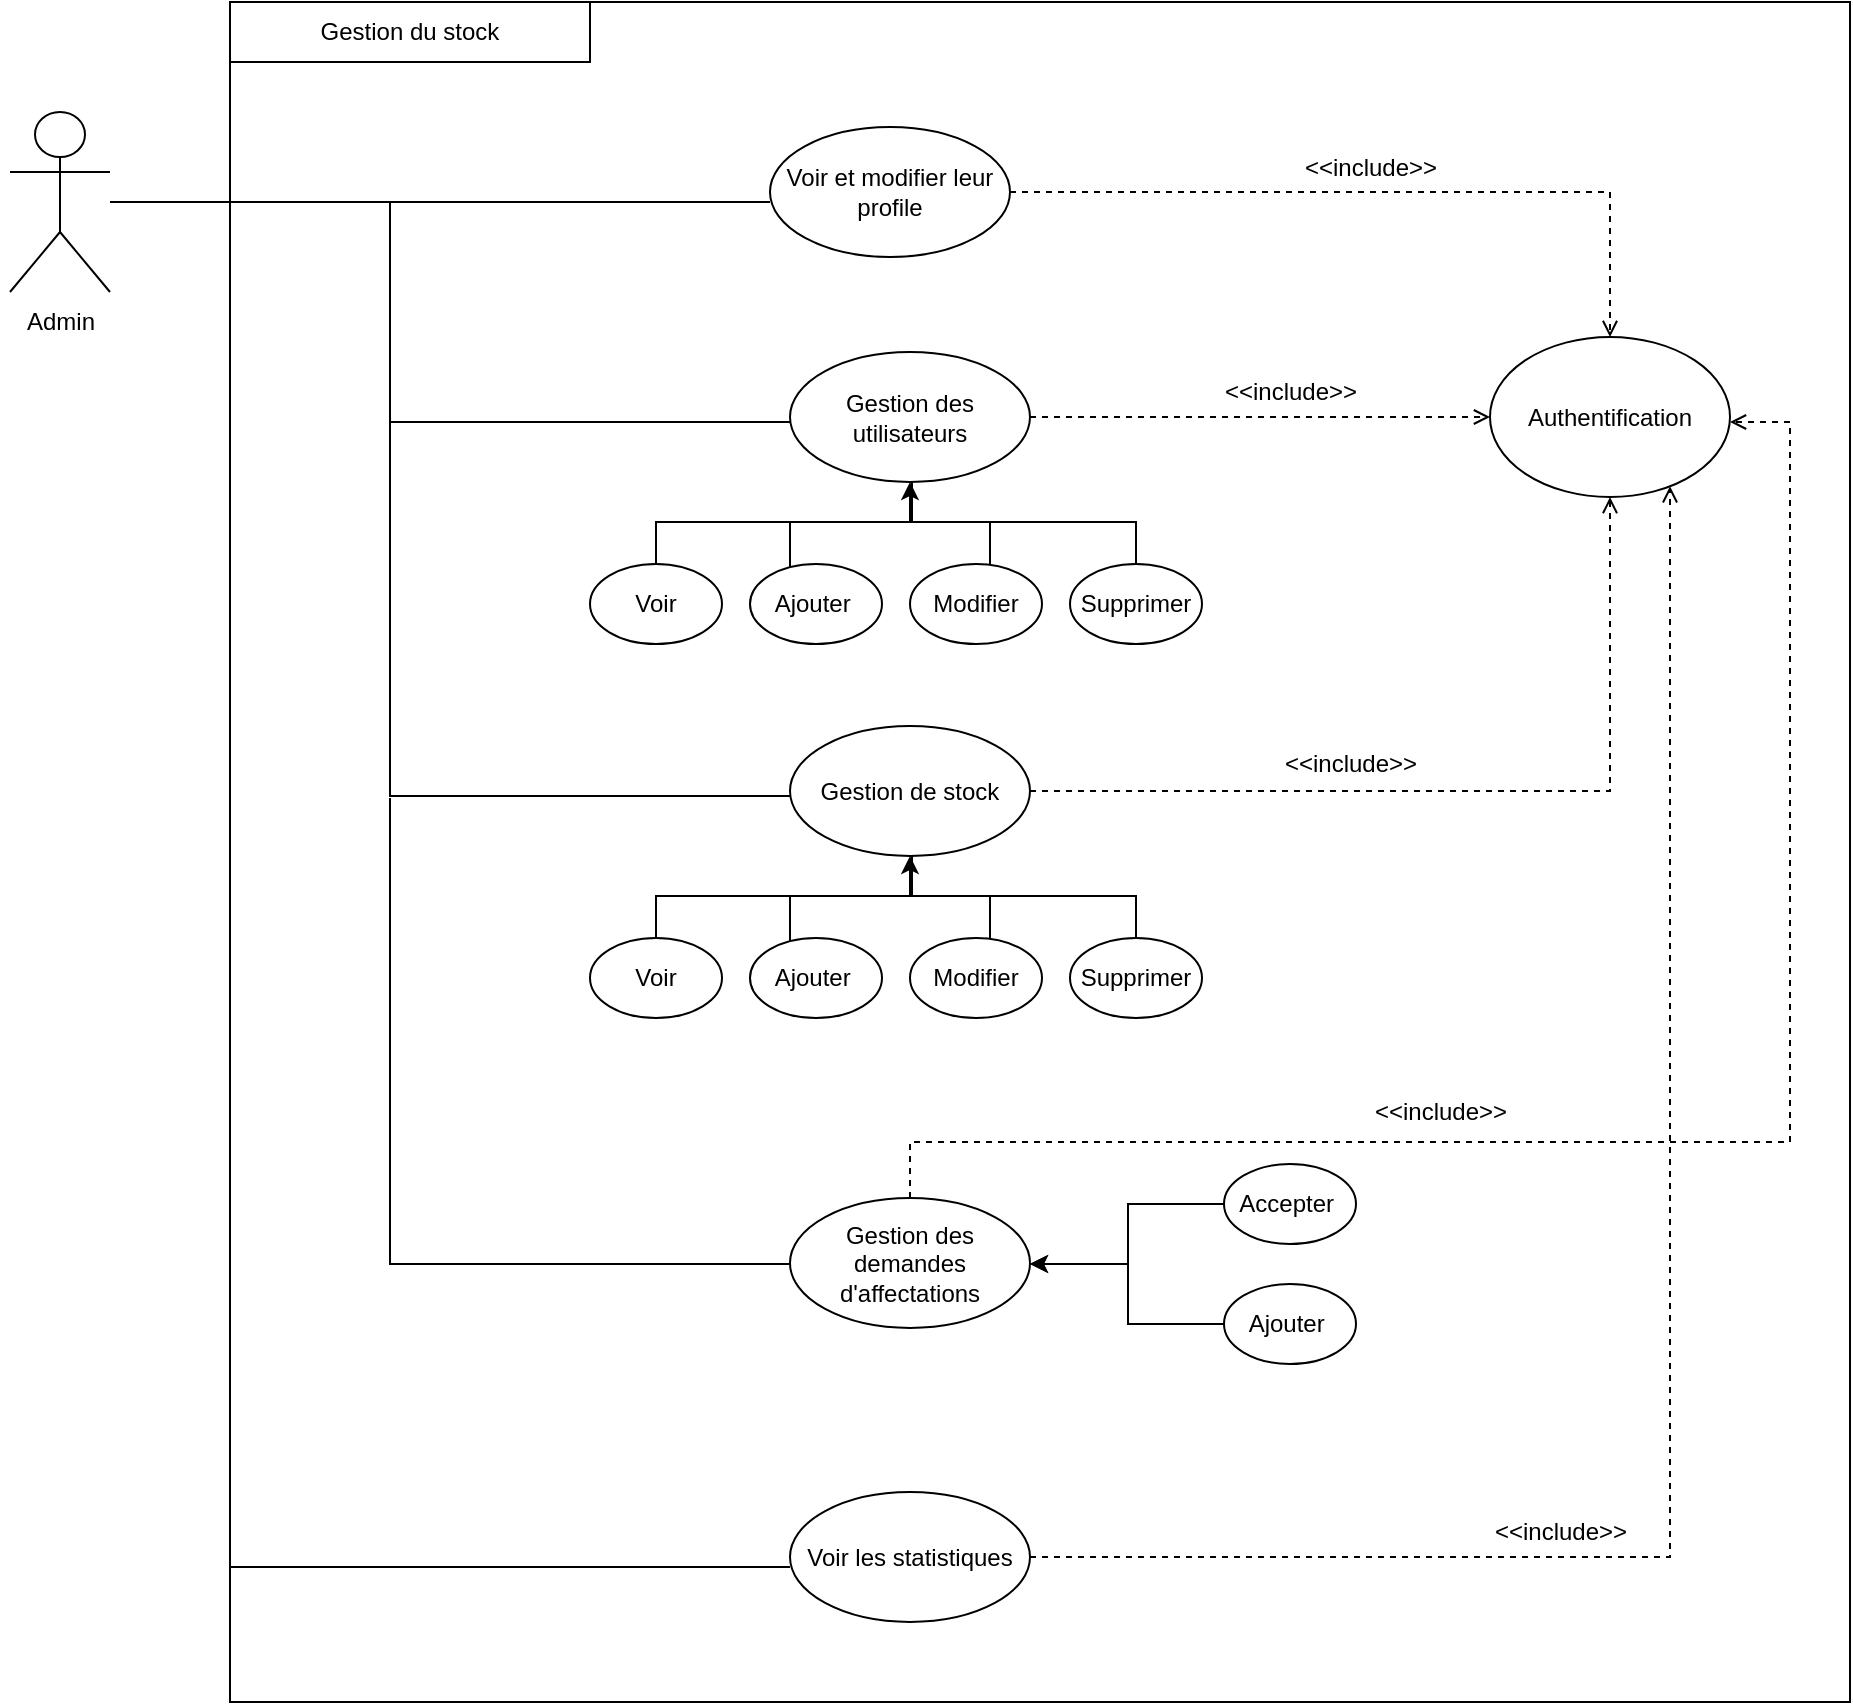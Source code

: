 <mxfile version="20.8.16" type="device"><diagram name="Page-1" id="Vf9_vrIpa7qaZsOBXVjF"><mxGraphModel dx="1380" dy="645" grid="1" gridSize="10" guides="1" tooltips="1" connect="1" arrows="1" fold="1" page="1" pageScale="1" pageWidth="827" pageHeight="1169" math="0" shadow="0"><root><mxCell id="0"/><mxCell id="1" parent="0"/><mxCell id="Tac1BlyIh8F7AcOJ1vz7-37" style="edgeStyle=orthogonalEdgeStyle;rounded=0;orthogonalLoop=1;jettySize=auto;html=1;" parent="1" source="Tac1BlyIh8F7AcOJ1vz7-4" edge="1"><mxGeometry relative="1" as="geometry"><Array as="points"><mxPoint x="245" y="250"/><mxPoint x="245" y="300"/></Array><mxPoint x="410" y="300" as="targetPoint"/></mxGeometry></mxCell><mxCell id="Tac1BlyIh8F7AcOJ1vz7-4" value="" style="shape=umlActor;verticalLabelPosition=bottom;verticalAlign=top;html=1;" parent="1" vertex="1"><mxGeometry x="30" y="205" width="50" height="90" as="geometry"/></mxCell><mxCell id="Tac1BlyIh8F7AcOJ1vz7-13" value="Admin" style="text;html=1;align=center;verticalAlign=middle;resizable=0;points=[];autosize=1;strokeColor=none;fillColor=none;" parent="1" vertex="1"><mxGeometry x="25" y="295" width="60" height="30" as="geometry"/></mxCell><mxCell id="Tac1BlyIh8F7AcOJ1vz7-14" value="" style="rounded=0;whiteSpace=wrap;html=1;" parent="1" vertex="1"><mxGeometry x="140" y="150" width="810" height="850" as="geometry"/></mxCell><mxCell id="Tac1BlyIh8F7AcOJ1vz7-15" value="Gestion du stock" style="rounded=0;whiteSpace=wrap;html=1;" parent="1" vertex="1"><mxGeometry x="140" y="150" width="180" height="30" as="geometry"/></mxCell><mxCell id="Tac1BlyIh8F7AcOJ1vz7-24" value="Authentification" style="ellipse;whiteSpace=wrap;html=1;" parent="1" vertex="1"><mxGeometry x="770" y="317.5" width="120" height="80" as="geometry"/></mxCell><mxCell id="Tac1BlyIh8F7AcOJ1vz7-38" style="rounded=0;orthogonalLoop=1;jettySize=auto;html=1;endArrow=none;endFill=0;" parent="1" edge="1"><mxGeometry relative="1" as="geometry"><mxPoint x="130" y="250" as="targetPoint"/><mxPoint x="410" y="250" as="sourcePoint"/></mxGeometry></mxCell><mxCell id="fbJliasXUYRfLEAVH-bt-9" style="edgeStyle=orthogonalEdgeStyle;rounded=0;orthogonalLoop=1;jettySize=auto;html=1;endArrow=open;endFill=0;dashed=1;" parent="1" source="Tac1BlyIh8F7AcOJ1vz7-36" target="Tac1BlyIh8F7AcOJ1vz7-24" edge="1"><mxGeometry relative="1" as="geometry"><Array as="points"><mxPoint x="830" y="245"/></Array></mxGeometry></mxCell><mxCell id="Tac1BlyIh8F7AcOJ1vz7-36" value="Voir et modifier leur profile" style="ellipse;whiteSpace=wrap;html=1;" parent="1" vertex="1"><mxGeometry x="410" y="212.5" width="120" height="65" as="geometry"/></mxCell><mxCell id="fbJliasXUYRfLEAVH-bt-3" style="edgeStyle=orthogonalEdgeStyle;rounded=0;orthogonalLoop=1;jettySize=auto;html=1;endArrow=none;endFill=0;" parent="1" edge="1"><mxGeometry relative="1" as="geometry"><mxPoint x="220" y="250" as="targetPoint"/><mxPoint x="420" y="360" as="sourcePoint"/><Array as="points"><mxPoint x="414" y="360"/><mxPoint x="220" y="360"/></Array></mxGeometry></mxCell><mxCell id="fbJliasXUYRfLEAVH-bt-10" value="&amp;lt;&amp;lt;include&amp;gt;&amp;gt;" style="text;html=1;align=center;verticalAlign=middle;resizable=0;points=[];autosize=1;strokeColor=none;fillColor=none;" parent="1" vertex="1"><mxGeometry x="665" y="218" width="90" height="30" as="geometry"/></mxCell><mxCell id="EWWxT-Iu7-5br_9u1XaG-26" style="rounded=0;orthogonalLoop=1;jettySize=auto;html=1;dashed=1;endArrow=open;endFill=0;" parent="1" source="EWWxT-Iu7-5br_9u1XaG-1" target="Tac1BlyIh8F7AcOJ1vz7-24" edge="1"><mxGeometry relative="1" as="geometry"/></mxCell><mxCell id="EWWxT-Iu7-5br_9u1XaG-1" value="Gestion des utilisateurs" style="ellipse;whiteSpace=wrap;html=1;" parent="1" vertex="1"><mxGeometry x="420" y="325" width="120" height="65" as="geometry"/></mxCell><mxCell id="EWWxT-Iu7-5br_9u1XaG-11" style="edgeStyle=orthogonalEdgeStyle;rounded=0;orthogonalLoop=1;jettySize=auto;html=1;endArrow=none;endFill=0;" parent="1" source="EWWxT-Iu7-5br_9u1XaG-2" edge="1"><mxGeometry relative="1" as="geometry"><mxPoint x="480" y="400" as="targetPoint"/><Array as="points"><mxPoint x="420" y="410"/><mxPoint x="481" y="410"/></Array></mxGeometry></mxCell><mxCell id="EWWxT-Iu7-5br_9u1XaG-2" value="Ajouter&amp;nbsp;" style="ellipse;whiteSpace=wrap;html=1;" parent="1" vertex="1"><mxGeometry x="400" y="431" width="66" height="40" as="geometry"/></mxCell><mxCell id="EWWxT-Iu7-5br_9u1XaG-10" style="edgeStyle=orthogonalEdgeStyle;rounded=0;orthogonalLoop=1;jettySize=auto;html=1;" parent="1" source="EWWxT-Iu7-5br_9u1XaG-3" target="EWWxT-Iu7-5br_9u1XaG-1" edge="1"><mxGeometry relative="1" as="geometry"><Array as="points"><mxPoint x="353" y="410"/><mxPoint x="480" y="410"/></Array></mxGeometry></mxCell><mxCell id="EWWxT-Iu7-5br_9u1XaG-3" value="Voir" style="ellipse;whiteSpace=wrap;html=1;" parent="1" vertex="1"><mxGeometry x="320" y="431" width="66" height="40" as="geometry"/></mxCell><mxCell id="EWWxT-Iu7-5br_9u1XaG-13" style="edgeStyle=orthogonalEdgeStyle;rounded=0;orthogonalLoop=1;jettySize=auto;html=1;endArrow=none;endFill=0;" parent="1" source="EWWxT-Iu7-5br_9u1XaG-4" edge="1"><mxGeometry relative="1" as="geometry"><mxPoint x="480" y="390" as="targetPoint"/><Array as="points"><mxPoint x="593" y="410"/><mxPoint x="481" y="410"/></Array></mxGeometry></mxCell><mxCell id="EWWxT-Iu7-5br_9u1XaG-4" value="Supprimer" style="ellipse;whiteSpace=wrap;html=1;" parent="1" vertex="1"><mxGeometry x="560" y="431" width="66" height="40" as="geometry"/></mxCell><mxCell id="EWWxT-Iu7-5br_9u1XaG-12" style="edgeStyle=orthogonalEdgeStyle;rounded=0;orthogonalLoop=1;jettySize=auto;html=1;endArrow=none;endFill=0;" parent="1" source="EWWxT-Iu7-5br_9u1XaG-6" edge="1"><mxGeometry relative="1" as="geometry"><mxPoint x="480" y="400" as="targetPoint"/><Array as="points"><mxPoint x="520" y="410"/><mxPoint x="481" y="410"/></Array></mxGeometry></mxCell><mxCell id="EWWxT-Iu7-5br_9u1XaG-6" value="Modifier" style="ellipse;whiteSpace=wrap;html=1;" parent="1" vertex="1"><mxGeometry x="480" y="431" width="66" height="40" as="geometry"/></mxCell><mxCell id="EWWxT-Iu7-5br_9u1XaG-16" style="edgeStyle=orthogonalEdgeStyle;rounded=0;orthogonalLoop=1;jettySize=auto;html=1;endArrow=none;endFill=0;" parent="1" edge="1"><mxGeometry relative="1" as="geometry"><mxPoint x="220" y="350" as="targetPoint"/><mxPoint x="420" y="547" as="sourcePoint"/><Array as="points"><mxPoint x="220" y="547"/></Array></mxGeometry></mxCell><mxCell id="EWWxT-Iu7-5br_9u1XaG-27" style="edgeStyle=orthogonalEdgeStyle;rounded=0;orthogonalLoop=1;jettySize=auto;html=1;dashed=1;endArrow=open;endFill=0;" parent="1" source="EWWxT-Iu7-5br_9u1XaG-17" target="Tac1BlyIh8F7AcOJ1vz7-24" edge="1"><mxGeometry relative="1" as="geometry"/></mxCell><mxCell id="EWWxT-Iu7-5br_9u1XaG-17" value="Gestion de stock" style="ellipse;whiteSpace=wrap;html=1;" parent="1" vertex="1"><mxGeometry x="420" y="512" width="120" height="65" as="geometry"/></mxCell><mxCell id="EWWxT-Iu7-5br_9u1XaG-18" style="edgeStyle=orthogonalEdgeStyle;rounded=0;orthogonalLoop=1;jettySize=auto;html=1;endArrow=none;endFill=0;" parent="1" source="EWWxT-Iu7-5br_9u1XaG-19" edge="1"><mxGeometry relative="1" as="geometry"><mxPoint x="480" y="587" as="targetPoint"/><Array as="points"><mxPoint x="420" y="597"/><mxPoint x="481" y="597"/></Array></mxGeometry></mxCell><mxCell id="EWWxT-Iu7-5br_9u1XaG-19" value="Ajouter&amp;nbsp;" style="ellipse;whiteSpace=wrap;html=1;" parent="1" vertex="1"><mxGeometry x="400" y="618" width="66" height="40" as="geometry"/></mxCell><mxCell id="EWWxT-Iu7-5br_9u1XaG-20" style="edgeStyle=orthogonalEdgeStyle;rounded=0;orthogonalLoop=1;jettySize=auto;html=1;" parent="1" source="EWWxT-Iu7-5br_9u1XaG-21" target="EWWxT-Iu7-5br_9u1XaG-17" edge="1"><mxGeometry relative="1" as="geometry"><Array as="points"><mxPoint x="353" y="597"/><mxPoint x="480" y="597"/></Array></mxGeometry></mxCell><mxCell id="EWWxT-Iu7-5br_9u1XaG-21" value="Voir" style="ellipse;whiteSpace=wrap;html=1;" parent="1" vertex="1"><mxGeometry x="320" y="618" width="66" height="40" as="geometry"/></mxCell><mxCell id="EWWxT-Iu7-5br_9u1XaG-22" style="edgeStyle=orthogonalEdgeStyle;rounded=0;orthogonalLoop=1;jettySize=auto;html=1;endArrow=none;endFill=0;" parent="1" source="EWWxT-Iu7-5br_9u1XaG-23" edge="1"><mxGeometry relative="1" as="geometry"><mxPoint x="480" y="577" as="targetPoint"/><Array as="points"><mxPoint x="593" y="597"/><mxPoint x="481" y="597"/></Array></mxGeometry></mxCell><mxCell id="EWWxT-Iu7-5br_9u1XaG-23" value="Supprimer" style="ellipse;whiteSpace=wrap;html=1;" parent="1" vertex="1"><mxGeometry x="560" y="618" width="66" height="40" as="geometry"/></mxCell><mxCell id="EWWxT-Iu7-5br_9u1XaG-24" style="edgeStyle=orthogonalEdgeStyle;rounded=0;orthogonalLoop=1;jettySize=auto;html=1;endArrow=none;endFill=0;" parent="1" source="EWWxT-Iu7-5br_9u1XaG-25" edge="1"><mxGeometry relative="1" as="geometry"><mxPoint x="480" y="587" as="targetPoint"/><Array as="points"><mxPoint x="520" y="597"/><mxPoint x="481" y="597"/></Array></mxGeometry></mxCell><mxCell id="EWWxT-Iu7-5br_9u1XaG-25" value="Modifier" style="ellipse;whiteSpace=wrap;html=1;" parent="1" vertex="1"><mxGeometry x="480" y="618" width="66" height="40" as="geometry"/></mxCell><mxCell id="EWWxT-Iu7-5br_9u1XaG-28" value="&amp;lt;&amp;lt;include&amp;gt;&amp;gt;" style="text;html=1;align=center;verticalAlign=middle;resizable=0;points=[];autosize=1;strokeColor=none;fillColor=none;" parent="1" vertex="1"><mxGeometry x="625" y="330" width="90" height="30" as="geometry"/></mxCell><mxCell id="EWWxT-Iu7-5br_9u1XaG-29" value="&amp;lt;&amp;lt;include&amp;gt;&amp;gt;" style="text;html=1;align=center;verticalAlign=middle;resizable=0;points=[];autosize=1;strokeColor=none;fillColor=none;" parent="1" vertex="1"><mxGeometry x="655" y="516" width="90" height="30" as="geometry"/></mxCell><mxCell id="EWWxT-Iu7-5br_9u1XaG-31" style="edgeStyle=orthogonalEdgeStyle;rounded=0;orthogonalLoop=1;jettySize=auto;html=1;endArrow=none;endFill=0;" parent="1" edge="1"><mxGeometry relative="1" as="geometry"><mxPoint x="220" y="548" as="targetPoint"/><mxPoint x="420" y="781" as="sourcePoint"/><Array as="points"><mxPoint x="220" y="781"/></Array></mxGeometry></mxCell><mxCell id="EWWxT-Iu7-5br_9u1XaG-46" style="edgeStyle=orthogonalEdgeStyle;rounded=0;orthogonalLoop=1;jettySize=auto;html=1;dashed=1;endArrow=open;endFill=0;" parent="1" source="EWWxT-Iu7-5br_9u1XaG-32" edge="1"><mxGeometry relative="1" as="geometry"><Array as="points"><mxPoint x="480" y="720"/><mxPoint x="920" y="720"/><mxPoint x="920" y="360"/></Array><mxPoint x="890" y="360" as="targetPoint"/></mxGeometry></mxCell><mxCell id="EWWxT-Iu7-5br_9u1XaG-32" value="Gestion des demandes d'affectations" style="ellipse;whiteSpace=wrap;html=1;" parent="1" vertex="1"><mxGeometry x="420" y="748" width="120" height="65" as="geometry"/></mxCell><mxCell id="EWWxT-Iu7-5br_9u1XaG-43" style="edgeStyle=orthogonalEdgeStyle;rounded=0;orthogonalLoop=1;jettySize=auto;html=1;" parent="1" source="EWWxT-Iu7-5br_9u1XaG-34" target="EWWxT-Iu7-5br_9u1XaG-32" edge="1"><mxGeometry relative="1" as="geometry"><Array as="points"><mxPoint x="589" y="811"/><mxPoint x="589" y="781"/></Array></mxGeometry></mxCell><mxCell id="EWWxT-Iu7-5br_9u1XaG-34" value="Ajouter&amp;nbsp;" style="ellipse;whiteSpace=wrap;html=1;" parent="1" vertex="1"><mxGeometry x="637" y="791" width="66" height="40" as="geometry"/></mxCell><mxCell id="EWWxT-Iu7-5br_9u1XaG-42" style="edgeStyle=orthogonalEdgeStyle;rounded=0;orthogonalLoop=1;jettySize=auto;html=1;exitX=0;exitY=0.5;exitDx=0;exitDy=0;" parent="1" source="EWWxT-Iu7-5br_9u1XaG-40" target="EWWxT-Iu7-5br_9u1XaG-32" edge="1"><mxGeometry relative="1" as="geometry"><Array as="points"><mxPoint x="589" y="751"/><mxPoint x="589" y="781"/></Array></mxGeometry></mxCell><mxCell id="EWWxT-Iu7-5br_9u1XaG-40" value="Accepter&amp;nbsp;" style="ellipse;whiteSpace=wrap;html=1;" parent="1" vertex="1"><mxGeometry x="637" y="731" width="66" height="40" as="geometry"/></mxCell><mxCell id="EWWxT-Iu7-5br_9u1XaG-47" value="&amp;lt;&amp;lt;include&amp;gt;&amp;gt;" style="text;html=1;align=center;verticalAlign=middle;resizable=0;points=[];autosize=1;strokeColor=none;fillColor=none;" parent="1" vertex="1"><mxGeometry x="700" y="690" width="90" height="30" as="geometry"/></mxCell><mxCell id="Yu69hu38Anjih-i6MKu7-1" style="rounded=0;orthogonalLoop=1;jettySize=auto;html=1;endArrow=none;endFill=0;" edge="1" parent="1"><mxGeometry relative="1" as="geometry"><mxPoint x="140" y="932.5" as="targetPoint"/><mxPoint x="420" y="932.5" as="sourcePoint"/></mxGeometry></mxCell><mxCell id="Yu69hu38Anjih-i6MKu7-2" style="edgeStyle=orthogonalEdgeStyle;rounded=0;orthogonalLoop=1;jettySize=auto;html=1;endArrow=open;endFill=0;dashed=1;" edge="1" parent="1" source="Yu69hu38Anjih-i6MKu7-3" target="Tac1BlyIh8F7AcOJ1vz7-24"><mxGeometry relative="1" as="geometry"><Array as="points"><mxPoint x="860" y="928"/></Array><mxPoint x="840" y="1000" as="targetPoint"/></mxGeometry></mxCell><mxCell id="Yu69hu38Anjih-i6MKu7-3" value="Voir les statistiques" style="ellipse;whiteSpace=wrap;html=1;" vertex="1" parent="1"><mxGeometry x="420" y="895" width="120" height="65" as="geometry"/></mxCell><mxCell id="Yu69hu38Anjih-i6MKu7-4" value="&amp;lt;&amp;lt;include&amp;gt;&amp;gt;" style="text;html=1;align=center;verticalAlign=middle;resizable=0;points=[];autosize=1;strokeColor=none;fillColor=none;" vertex="1" parent="1"><mxGeometry x="760" y="900" width="90" height="30" as="geometry"/></mxCell></root></mxGraphModel></diagram></mxfile>
